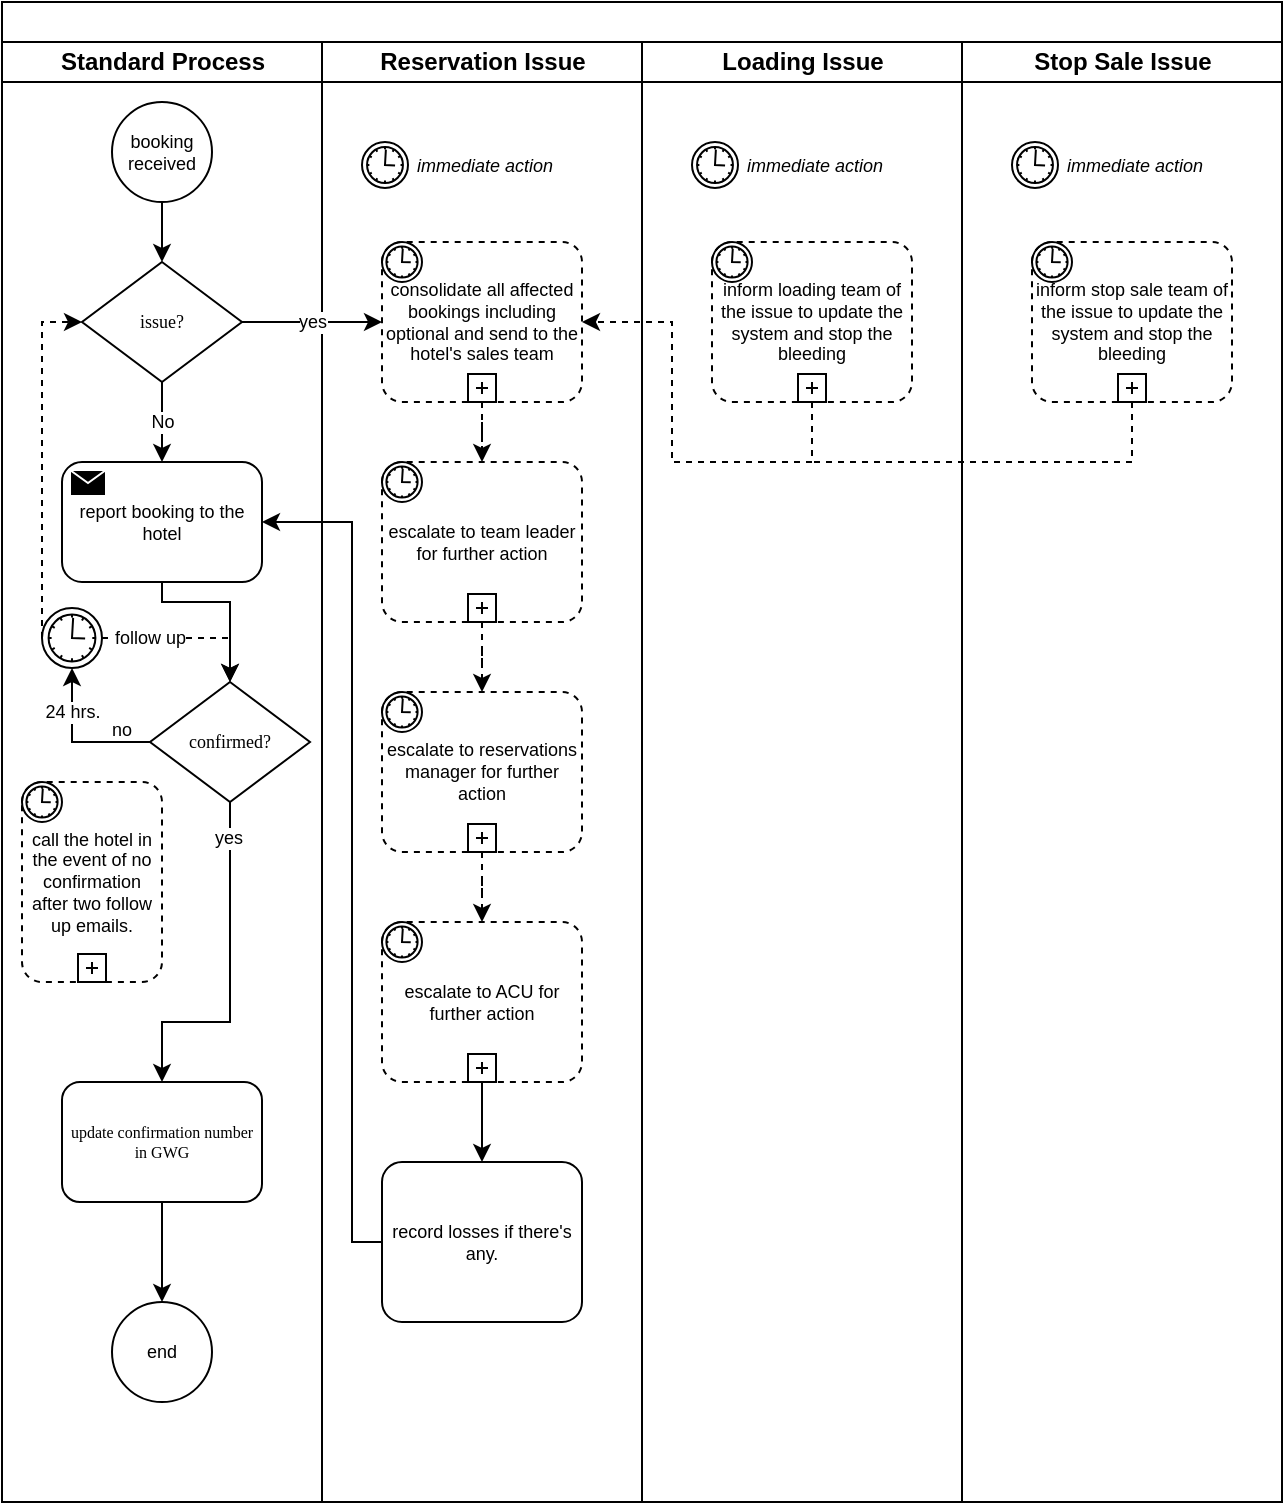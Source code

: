 <mxfile version="20.7.4" type="github">
  <diagram name="Page-1" id="74e2e168-ea6b-b213-b513-2b3c1d86103e">
    <mxGraphModel dx="2689" dy="521" grid="1" gridSize="10" guides="1" tooltips="1" connect="1" arrows="1" fold="1" page="1" pageScale="1" pageWidth="850" pageHeight="1100" background="none" math="0" shadow="0">
      <root>
        <mxCell id="0" />
        <mxCell id="1" parent="0" />
        <mxCell id="77e6c97f196da883-1" value="" style="swimlane;html=1;childLayout=stackLayout;startSize=20;rounded=0;shadow=0;labelBackgroundColor=none;strokeWidth=1;fontFamily=Verdana;fontSize=8;align=center;" parent="1" vertex="1">
          <mxGeometry x="-1595" y="110" width="640" height="750" as="geometry" />
        </mxCell>
        <mxCell id="77e6c97f196da883-2" value="Standard Process" style="swimlane;html=1;startSize=20;" parent="77e6c97f196da883-1" vertex="1">
          <mxGeometry y="20" width="160" height="730" as="geometry" />
        </mxCell>
        <mxCell id="nBvAZp38_XU3WkDMqago-25" style="edgeStyle=orthogonalEdgeStyle;rounded=0;orthogonalLoop=1;jettySize=auto;html=1;entryX=0.5;entryY=0;entryDx=0;entryDy=0;fontSize=9;" edge="1" parent="77e6c97f196da883-2" source="nBvAZp38_XU3WkDMqago-3" target="nBvAZp38_XU3WkDMqago-4">
          <mxGeometry relative="1" as="geometry" />
        </mxCell>
        <mxCell id="nBvAZp38_XU3WkDMqago-3" value="booking received" style="ellipse;whiteSpace=wrap;html=1;aspect=fixed;labelBackgroundColor=none;fontSize=9;" vertex="1" parent="77e6c97f196da883-2">
          <mxGeometry x="55" y="30" width="50" height="50" as="geometry" />
        </mxCell>
        <mxCell id="nBvAZp38_XU3WkDMqago-26" value="No" style="edgeStyle=orthogonalEdgeStyle;rounded=0;orthogonalLoop=1;jettySize=auto;html=1;entryX=0.5;entryY=0;entryDx=0;entryDy=0;entryPerimeter=0;fontSize=9;" edge="1" parent="77e6c97f196da883-2" source="nBvAZp38_XU3WkDMqago-4" target="nBvAZp38_XU3WkDMqago-5">
          <mxGeometry relative="1" as="geometry" />
        </mxCell>
        <mxCell id="nBvAZp38_XU3WkDMqago-4" value="issue?" style="rhombus;whiteSpace=wrap;html=1;rounded=0;shadow=0;labelBackgroundColor=none;strokeWidth=1;fontFamily=Verdana;fontSize=9;align=center;" vertex="1" parent="77e6c97f196da883-2">
          <mxGeometry x="40" y="110" width="80" height="60" as="geometry" />
        </mxCell>
        <mxCell id="nBvAZp38_XU3WkDMqago-27" style="edgeStyle=orthogonalEdgeStyle;rounded=0;orthogonalLoop=1;jettySize=auto;html=1;entryX=0.5;entryY=0;entryDx=0;entryDy=0;fontSize=9;" edge="1" parent="77e6c97f196da883-2" source="nBvAZp38_XU3WkDMqago-5" target="nBvAZp38_XU3WkDMqago-8">
          <mxGeometry relative="1" as="geometry">
            <Array as="points">
              <mxPoint x="80" y="280" />
              <mxPoint x="114" y="280" />
            </Array>
          </mxGeometry>
        </mxCell>
        <mxCell id="nBvAZp38_XU3WkDMqago-5" value="report booking to the hotel" style="points=[[0.25,0,0],[0.5,0,0],[0.75,0,0],[1,0.25,0],[1,0.5,0],[1,0.75,0],[0.75,1,0],[0.5,1,0],[0.25,1,0],[0,0.75,0],[0,0.5,0],[0,0.25,0]];shape=mxgraph.bpmn.task;whiteSpace=wrap;rectStyle=rounded;size=10;html=1;taskMarker=send;labelBackgroundColor=none;fontSize=9;" vertex="1" parent="77e6c97f196da883-2">
          <mxGeometry x="30" y="210" width="100" height="60" as="geometry" />
        </mxCell>
        <mxCell id="nBvAZp38_XU3WkDMqago-10" style="edgeStyle=orthogonalEdgeStyle;rounded=0;orthogonalLoop=1;jettySize=auto;html=1;entryX=0.5;entryY=1;entryDx=0;entryDy=0;entryPerimeter=0;fontSize=9;" edge="1" parent="77e6c97f196da883-2" source="nBvAZp38_XU3WkDMqago-8" target="nBvAZp38_XU3WkDMqago-6">
          <mxGeometry relative="1" as="geometry" />
        </mxCell>
        <mxCell id="nBvAZp38_XU3WkDMqago-15" value="follow up" style="edgeStyle=orthogonalEdgeStyle;rounded=0;orthogonalLoop=1;jettySize=auto;html=1;entryX=0.5;entryY=0;entryDx=0;entryDy=0;fontSize=9;dashed=1;align=right;" edge="1" parent="77e6c97f196da883-2" source="nBvAZp38_XU3WkDMqago-6" target="nBvAZp38_XU3WkDMqago-8">
          <mxGeometry relative="1" as="geometry" />
        </mxCell>
        <mxCell id="nBvAZp38_XU3WkDMqago-31" style="edgeStyle=orthogonalEdgeStyle;rounded=0;orthogonalLoop=1;jettySize=auto;html=1;entryX=0;entryY=0.5;entryDx=0;entryDy=0;fontSize=9;dashed=1;" edge="1" parent="77e6c97f196da883-2" source="nBvAZp38_XU3WkDMqago-6" target="nBvAZp38_XU3WkDMqago-4">
          <mxGeometry relative="1" as="geometry">
            <Array as="points">
              <mxPoint x="20" y="140" />
            </Array>
          </mxGeometry>
        </mxCell>
        <mxCell id="nBvAZp38_XU3WkDMqago-6" value="24 hrs." style="points=[[0.145,0.145,0],[0.5,0,0],[0.855,0.145,0],[1,0.5,0],[0.855,0.855,0],[0.5,1,0],[0.145,0.855,0],[0,0.5,0]];shape=mxgraph.bpmn.event;html=1;verticalLabelPosition=bottom;labelBackgroundColor=#ffffff;verticalAlign=bottom;align=center;perimeter=ellipsePerimeter;outlineConnect=0;aspect=fixed;outline=standard;symbol=timer;fontSize=9;" vertex="1" parent="77e6c97f196da883-2">
          <mxGeometry x="20" y="283" width="30" height="30" as="geometry" />
        </mxCell>
        <mxCell id="nBvAZp38_XU3WkDMqago-23" style="edgeStyle=orthogonalEdgeStyle;rounded=0;orthogonalLoop=1;jettySize=auto;html=1;entryX=0.5;entryY=0;entryDx=0;entryDy=0;fontSize=9;" edge="1" parent="77e6c97f196da883-2" source="nBvAZp38_XU3WkDMqago-8" target="nBvAZp38_XU3WkDMqago-20">
          <mxGeometry relative="1" as="geometry">
            <Array as="points">
              <mxPoint x="114" y="490" />
              <mxPoint x="80" y="490" />
            </Array>
          </mxGeometry>
        </mxCell>
        <mxCell id="nBvAZp38_XU3WkDMqago-28" value="yes" style="edgeLabel;html=1;align=center;verticalAlign=middle;resizable=0;points=[];fontSize=9;" vertex="1" connectable="0" parent="nBvAZp38_XU3WkDMqago-23">
          <mxGeometry x="-0.799" y="-1" relative="1" as="geometry">
            <mxPoint as="offset" />
          </mxGeometry>
        </mxCell>
        <mxCell id="nBvAZp38_XU3WkDMqago-8" value="confirmed?" style="rhombus;whiteSpace=wrap;html=1;rounded=0;shadow=0;labelBackgroundColor=none;strokeWidth=1;fontFamily=Verdana;fontSize=9;align=center;" vertex="1" parent="77e6c97f196da883-2">
          <mxGeometry x="74" y="320" width="80" height="60" as="geometry" />
        </mxCell>
        <mxCell id="nBvAZp38_XU3WkDMqago-14" value="no" style="text;html=1;strokeColor=none;fillColor=none;align=center;verticalAlign=middle;whiteSpace=wrap;rounded=0;labelBackgroundColor=none;fontSize=9;" vertex="1" parent="77e6c97f196da883-2">
          <mxGeometry x="30" y="329" width="60" height="30" as="geometry" />
        </mxCell>
        <mxCell id="nBvAZp38_XU3WkDMqago-18" value="call the hotel in the event of no confirmation after two follow up emails." style="points=[[0.25,0,0],[0.5,0,0],[0.75,0,0],[1,0.25,0],[1,0.5,0],[1,0.75,0],[0.75,1,0],[0.5,1,0],[0.25,1,0],[0,0.75,0],[0,0.5,0],[0,0.25,0]];shape=mxgraph.bpmn.task;whiteSpace=wrap;rectStyle=rounded;size=10;html=1;taskMarker=abstract;bpmnShapeType=subprocess;isLoopSub=1;outline=eventInt;symbol=timer;labelBackgroundColor=none;fontSize=9;align=center;" vertex="1" parent="77e6c97f196da883-2">
          <mxGeometry x="10" y="370" width="70" height="100" as="geometry" />
        </mxCell>
        <mxCell id="nBvAZp38_XU3WkDMqago-24" style="edgeStyle=orthogonalEdgeStyle;rounded=0;orthogonalLoop=1;jettySize=auto;html=1;entryX=0.5;entryY=0;entryDx=0;entryDy=0;fontSize=9;" edge="1" parent="77e6c97f196da883-2" source="nBvAZp38_XU3WkDMqago-20" target="nBvAZp38_XU3WkDMqago-22">
          <mxGeometry relative="1" as="geometry" />
        </mxCell>
        <mxCell id="nBvAZp38_XU3WkDMqago-20" value="update confirmation number in GWG" style="rounded=1;whiteSpace=wrap;html=1;shadow=0;labelBackgroundColor=none;strokeWidth=1;fontFamily=Verdana;fontSize=8;align=center;" vertex="1" parent="77e6c97f196da883-2">
          <mxGeometry x="30" y="520" width="100" height="60" as="geometry" />
        </mxCell>
        <mxCell id="nBvAZp38_XU3WkDMqago-22" value="end" style="ellipse;whiteSpace=wrap;html=1;aspect=fixed;labelBackgroundColor=none;fontSize=9;" vertex="1" parent="77e6c97f196da883-2">
          <mxGeometry x="55" y="630" width="50" height="50" as="geometry" />
        </mxCell>
        <mxCell id="77e6c97f196da883-3" value="&lt;b&gt;Reservation Issue&lt;/b&gt;" style="swimlane;html=1;startSize=20;fontStyle=0" parent="77e6c97f196da883-1" vertex="1">
          <mxGeometry x="160" y="20" width="160" height="730" as="geometry" />
        </mxCell>
        <mxCell id="nBvAZp38_XU3WkDMqago-37" style="edgeStyle=orthogonalEdgeStyle;rounded=0;orthogonalLoop=1;jettySize=auto;html=1;entryX=0.5;entryY=0;entryDx=0;entryDy=0;entryPerimeter=0;fontSize=9;dashed=1;" edge="1" parent="77e6c97f196da883-3" source="nBvAZp38_XU3WkDMqago-33" target="nBvAZp38_XU3WkDMqago-35">
          <mxGeometry relative="1" as="geometry" />
        </mxCell>
        <mxCell id="nBvAZp38_XU3WkDMqago-33" value="consolidate all affected bookings including optional and send to the hotel&#39;s sales team" style="points=[[0.25,0,0],[0.5,0,0],[0.75,0,0],[1,0.25,0],[1,0.5,0],[1,0.75,0],[0.75,1,0],[0.5,1,0],[0.25,1,0],[0,0.75,0],[0,0.5,0],[0,0.25,0]];shape=mxgraph.bpmn.task;whiteSpace=wrap;rectStyle=rounded;size=10;html=1;taskMarker=abstract;bpmnShapeType=subprocess;isLoopSub=1;outline=eventInt;symbol=timer;labelBackgroundColor=none;fontSize=9;" vertex="1" parent="77e6c97f196da883-3">
          <mxGeometry x="30" y="100" width="100" height="80" as="geometry" />
        </mxCell>
        <mxCell id="nBvAZp38_XU3WkDMqago-38" style="edgeStyle=orthogonalEdgeStyle;rounded=0;orthogonalLoop=1;jettySize=auto;html=1;entryX=0.5;entryY=0;entryDx=0;entryDy=0;entryPerimeter=0;dashed=1;fontSize=9;" edge="1" parent="77e6c97f196da883-3" source="nBvAZp38_XU3WkDMqago-35" target="nBvAZp38_XU3WkDMqago-36">
          <mxGeometry relative="1" as="geometry" />
        </mxCell>
        <mxCell id="nBvAZp38_XU3WkDMqago-35" value="escalate to team leader for further action" style="points=[[0.25,0,0],[0.5,0,0],[0.75,0,0],[1,0.25,0],[1,0.5,0],[1,0.75,0],[0.75,1,0],[0.5,1,0],[0.25,1,0],[0,0.75,0],[0,0.5,0],[0,0.25,0]];shape=mxgraph.bpmn.task;whiteSpace=wrap;rectStyle=rounded;size=10;html=1;taskMarker=abstract;bpmnShapeType=subprocess;isLoopSub=1;outline=eventInt;symbol=timer;labelBackgroundColor=none;fontSize=9;" vertex="1" parent="77e6c97f196da883-3">
          <mxGeometry x="30" y="210" width="100" height="80" as="geometry" />
        </mxCell>
        <mxCell id="nBvAZp38_XU3WkDMqago-42" style="edgeStyle=orthogonalEdgeStyle;rounded=0;orthogonalLoop=1;jettySize=auto;html=1;entryX=0.5;entryY=0;entryDx=0;entryDy=0;entryPerimeter=0;dashed=1;fontSize=9;" edge="1" parent="77e6c97f196da883-3" source="nBvAZp38_XU3WkDMqago-36" target="nBvAZp38_XU3WkDMqago-41">
          <mxGeometry relative="1" as="geometry" />
        </mxCell>
        <mxCell id="nBvAZp38_XU3WkDMqago-36" value="escalate to reservations manager for further action" style="points=[[0.25,0,0],[0.5,0,0],[0.75,0,0],[1,0.25,0],[1,0.5,0],[1,0.75,0],[0.75,1,0],[0.5,1,0],[0.25,1,0],[0,0.75,0],[0,0.5,0],[0,0.25,0]];shape=mxgraph.bpmn.task;whiteSpace=wrap;rectStyle=rounded;size=10;html=1;taskMarker=abstract;bpmnShapeType=subprocess;isLoopSub=1;outline=eventInt;symbol=timer;labelBackgroundColor=none;fontSize=9;" vertex="1" parent="77e6c97f196da883-3">
          <mxGeometry x="30" y="325" width="100" height="80" as="geometry" />
        </mxCell>
        <mxCell id="nBvAZp38_XU3WkDMqago-77" style="edgeStyle=orthogonalEdgeStyle;rounded=0;orthogonalLoop=1;jettySize=auto;html=1;entryX=0.5;entryY=0;entryDx=0;entryDy=0;entryPerimeter=0;fontSize=9;endArrow=classic;endFill=1;" edge="1" parent="77e6c97f196da883-3" source="nBvAZp38_XU3WkDMqago-41" target="nBvAZp38_XU3WkDMqago-76">
          <mxGeometry relative="1" as="geometry" />
        </mxCell>
        <mxCell id="nBvAZp38_XU3WkDMqago-41" value="escalate to ACU for further action" style="points=[[0.25,0,0],[0.5,0,0],[0.75,0,0],[1,0.25,0],[1,0.5,0],[1,0.75,0],[0.75,1,0],[0.5,1,0],[0.25,1,0],[0,0.75,0],[0,0.5,0],[0,0.25,0]];shape=mxgraph.bpmn.task;whiteSpace=wrap;rectStyle=rounded;size=10;html=1;taskMarker=abstract;bpmnShapeType=subprocess;isLoopSub=1;outline=eventInt;symbol=timer;labelBackgroundColor=none;fontSize=9;" vertex="1" parent="77e6c97f196da883-3">
          <mxGeometry x="30" y="440" width="100" height="80" as="geometry" />
        </mxCell>
        <mxCell id="nBvAZp38_XU3WkDMqago-43" value="&lt;div style=&quot;&quot;&gt;&amp;nbsp;immediate action&lt;/div&gt;" style="points=[[0.145,0.145,0],[0.5,0,0],[0.855,0.145,0],[1,0.5,0],[0.855,0.855,0],[0.5,1,0],[0.145,0.855,0],[0,0.5,0]];shape=mxgraph.bpmn.event;html=1;verticalLabelPosition=middle;labelBackgroundColor=#ffffff;verticalAlign=middle;align=left;perimeter=ellipsePerimeter;outlineConnect=0;aspect=fixed;outline=standard;symbol=timer;fontSize=9;labelPosition=right;fontStyle=2" vertex="1" parent="77e6c97f196da883-3">
          <mxGeometry x="20" y="50" width="23" height="23" as="geometry" />
        </mxCell>
        <mxCell id="nBvAZp38_XU3WkDMqago-76" value="record losses if there&#39;s any." style="points=[[0.25,0,0],[0.5,0,0],[0.75,0,0],[1,0.25,0],[1,0.5,0],[1,0.75,0],[0.75,1,0],[0.5,1,0],[0.25,1,0],[0,0.75,0],[0,0.5,0],[0,0.25,0]];shape=mxgraph.bpmn.task;whiteSpace=wrap;rectStyle=rounded;size=10;html=1;taskMarker=abstract;labelBackgroundColor=none;fontSize=9;" vertex="1" parent="77e6c97f196da883-3">
          <mxGeometry x="30" y="560" width="100" height="80" as="geometry" />
        </mxCell>
        <mxCell id="77e6c97f196da883-4" value="Loading Issue" style="swimlane;html=1;startSize=20;" parent="77e6c97f196da883-1" vertex="1">
          <mxGeometry x="320" y="20" width="160" height="730" as="geometry" />
        </mxCell>
        <mxCell id="nBvAZp38_XU3WkDMqago-57" value="inform loading team of the issue to update the system and stop the bleeding" style="points=[[0.25,0,0],[0.5,0,0],[0.75,0,0],[1,0.25,0],[1,0.5,0],[1,0.75,0],[0.75,1,0],[0.5,1,0],[0.25,1,0],[0,0.75,0],[0,0.5,0],[0,0.25,0]];shape=mxgraph.bpmn.task;whiteSpace=wrap;rectStyle=rounded;size=10;html=1;taskMarker=abstract;bpmnShapeType=subprocess;isLoopSub=1;outline=eventInt;symbol=timer;labelBackgroundColor=none;fontSize=9;" vertex="1" parent="77e6c97f196da883-4">
          <mxGeometry x="35" y="100" width="100" height="80" as="geometry" />
        </mxCell>
        <mxCell id="nBvAZp38_XU3WkDMqago-63" value="&lt;div style=&quot;&quot;&gt;&amp;nbsp;immediate action&lt;/div&gt;" style="points=[[0.145,0.145,0],[0.5,0,0],[0.855,0.145,0],[1,0.5,0],[0.855,0.855,0],[0.5,1,0],[0.145,0.855,0],[0,0.5,0]];shape=mxgraph.bpmn.event;html=1;verticalLabelPosition=middle;labelBackgroundColor=#ffffff;verticalAlign=middle;align=left;perimeter=ellipsePerimeter;outlineConnect=0;aspect=fixed;outline=standard;symbol=timer;fontSize=9;labelPosition=right;fontStyle=2" vertex="1" parent="77e6c97f196da883-4">
          <mxGeometry x="25" y="50" width="23" height="23" as="geometry" />
        </mxCell>
        <mxCell id="77e6c97f196da883-5" value="Stop Sale Issue" style="swimlane;html=1;startSize=20;" parent="77e6c97f196da883-1" vertex="1">
          <mxGeometry x="480" y="20" width="160" height="730" as="geometry" />
        </mxCell>
        <mxCell id="nBvAZp38_XU3WkDMqago-64" value="inform stop sale team of the issue to update the system and stop the bleeding" style="points=[[0.25,0,0],[0.5,0,0],[0.75,0,0],[1,0.25,0],[1,0.5,0],[1,0.75,0],[0.75,1,0],[0.5,1,0],[0.25,1,0],[0,0.75,0],[0,0.5,0],[0,0.25,0]];shape=mxgraph.bpmn.task;whiteSpace=wrap;rectStyle=rounded;size=10;html=1;taskMarker=abstract;bpmnShapeType=subprocess;isLoopSub=1;outline=eventInt;symbol=timer;labelBackgroundColor=none;fontSize=9;" vertex="1" parent="77e6c97f196da883-5">
          <mxGeometry x="35" y="100" width="100" height="80" as="geometry" />
        </mxCell>
        <mxCell id="nBvAZp38_XU3WkDMqago-67" value="&lt;div style=&quot;&quot;&gt;&amp;nbsp;immediate action&lt;/div&gt;" style="points=[[0.145,0.145,0],[0.5,0,0],[0.855,0.145,0],[1,0.5,0],[0.855,0.855,0],[0.5,1,0],[0.145,0.855,0],[0,0.5,0]];shape=mxgraph.bpmn.event;html=1;verticalLabelPosition=middle;labelBackgroundColor=#ffffff;verticalAlign=middle;align=left;perimeter=ellipsePerimeter;outlineConnect=0;aspect=fixed;outline=standard;symbol=timer;fontSize=9;labelPosition=right;fontStyle=2" vertex="1" parent="77e6c97f196da883-5">
          <mxGeometry x="25" y="50" width="23" height="23" as="geometry" />
        </mxCell>
        <mxCell id="nBvAZp38_XU3WkDMqago-34" value="yes" style="edgeStyle=orthogonalEdgeStyle;rounded=0;orthogonalLoop=1;jettySize=auto;html=1;entryX=0;entryY=0.5;entryDx=0;entryDy=0;entryPerimeter=0;fontSize=9;" edge="1" parent="77e6c97f196da883-1" source="nBvAZp38_XU3WkDMqago-4" target="nBvAZp38_XU3WkDMqago-33">
          <mxGeometry relative="1" as="geometry" />
        </mxCell>
        <mxCell id="nBvAZp38_XU3WkDMqago-73" style="edgeStyle=orthogonalEdgeStyle;rounded=0;orthogonalLoop=1;jettySize=auto;html=1;entryX=1;entryY=0.5;entryDx=0;entryDy=0;entryPerimeter=0;dashed=1;fontSize=9;" edge="1" parent="77e6c97f196da883-1" source="nBvAZp38_XU3WkDMqago-57" target="nBvAZp38_XU3WkDMqago-33">
          <mxGeometry relative="1" as="geometry">
            <Array as="points">
              <mxPoint x="405" y="230" />
              <mxPoint x="335" y="230" />
              <mxPoint x="335" y="160" />
            </Array>
          </mxGeometry>
        </mxCell>
        <mxCell id="nBvAZp38_XU3WkDMqago-78" style="edgeStyle=orthogonalEdgeStyle;rounded=0;orthogonalLoop=1;jettySize=auto;html=1;entryX=1;entryY=0.5;entryDx=0;entryDy=0;entryPerimeter=0;fontSize=9;endArrow=classic;endFill=1;" edge="1" parent="77e6c97f196da883-1" source="nBvAZp38_XU3WkDMqago-76" target="nBvAZp38_XU3WkDMqago-5">
          <mxGeometry relative="1" as="geometry">
            <Array as="points">
              <mxPoint x="175" y="620" />
              <mxPoint x="175" y="260" />
            </Array>
          </mxGeometry>
        </mxCell>
        <mxCell id="nBvAZp38_XU3WkDMqago-75" style="edgeStyle=orthogonalEdgeStyle;rounded=0;orthogonalLoop=1;jettySize=auto;html=1;dashed=1;fontSize=9;endArrow=none;endFill=0;" edge="1" parent="1" source="nBvAZp38_XU3WkDMqago-64">
          <mxGeometry relative="1" as="geometry">
            <mxPoint x="-1190" y="340" as="targetPoint" />
            <Array as="points">
              <mxPoint x="-1030" y="340" />
            </Array>
          </mxGeometry>
        </mxCell>
      </root>
    </mxGraphModel>
  </diagram>
</mxfile>
